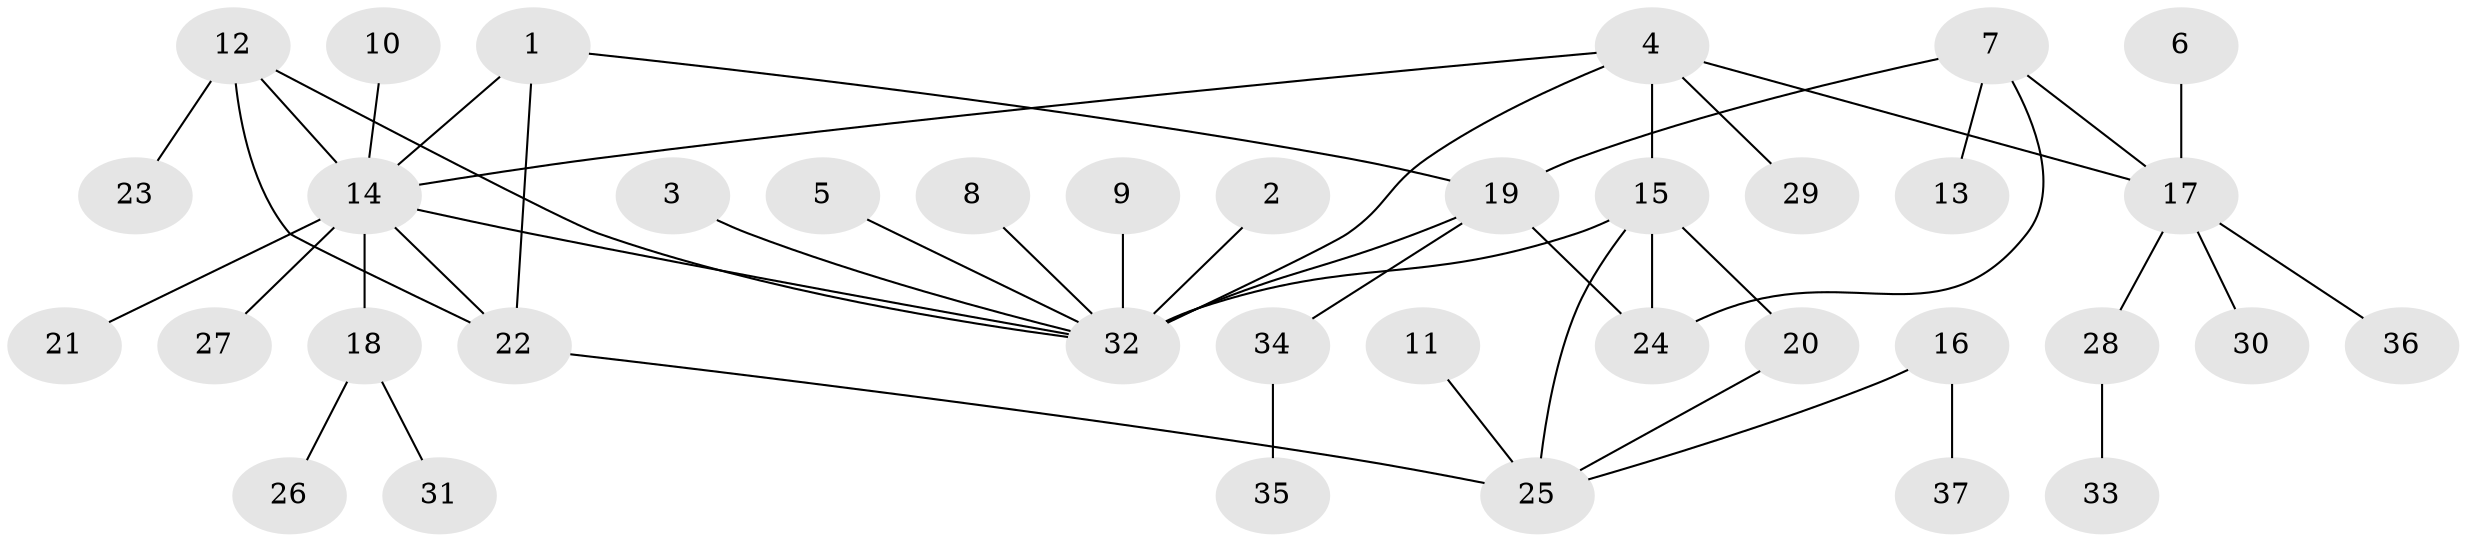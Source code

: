 // original degree distribution, {3: 0.0547945205479452, 6: 0.0684931506849315, 9: 0.0136986301369863, 5: 0.0547945205479452, 4: 0.0410958904109589, 7: 0.0273972602739726, 10: 0.0136986301369863, 1: 0.5616438356164384, 2: 0.1643835616438356}
// Generated by graph-tools (version 1.1) at 2025/50/03/09/25 03:50:29]
// undirected, 37 vertices, 47 edges
graph export_dot {
graph [start="1"]
  node [color=gray90,style=filled];
  1;
  2;
  3;
  4;
  5;
  6;
  7;
  8;
  9;
  10;
  11;
  12;
  13;
  14;
  15;
  16;
  17;
  18;
  19;
  20;
  21;
  22;
  23;
  24;
  25;
  26;
  27;
  28;
  29;
  30;
  31;
  32;
  33;
  34;
  35;
  36;
  37;
  1 -- 14 [weight=1.0];
  1 -- 19 [weight=1.0];
  1 -- 22 [weight=1.0];
  2 -- 32 [weight=1.0];
  3 -- 32 [weight=1.0];
  4 -- 14 [weight=1.0];
  4 -- 15 [weight=1.0];
  4 -- 17 [weight=2.0];
  4 -- 29 [weight=1.0];
  4 -- 32 [weight=2.0];
  5 -- 32 [weight=1.0];
  6 -- 17 [weight=1.0];
  7 -- 13 [weight=1.0];
  7 -- 17 [weight=1.0];
  7 -- 19 [weight=1.0];
  7 -- 24 [weight=1.0];
  8 -- 32 [weight=1.0];
  9 -- 32 [weight=1.0];
  10 -- 14 [weight=1.0];
  11 -- 25 [weight=1.0];
  12 -- 14 [weight=1.0];
  12 -- 22 [weight=1.0];
  12 -- 23 [weight=1.0];
  12 -- 32 [weight=1.0];
  14 -- 18 [weight=1.0];
  14 -- 21 [weight=1.0];
  14 -- 22 [weight=1.0];
  14 -- 27 [weight=1.0];
  14 -- 32 [weight=1.0];
  15 -- 20 [weight=1.0];
  15 -- 24 [weight=1.0];
  15 -- 25 [weight=1.0];
  15 -- 32 [weight=1.0];
  16 -- 25 [weight=1.0];
  16 -- 37 [weight=1.0];
  17 -- 28 [weight=1.0];
  17 -- 30 [weight=1.0];
  17 -- 36 [weight=1.0];
  18 -- 26 [weight=1.0];
  18 -- 31 [weight=1.0];
  19 -- 24 [weight=1.0];
  19 -- 32 [weight=1.0];
  19 -- 34 [weight=1.0];
  20 -- 25 [weight=1.0];
  22 -- 25 [weight=1.0];
  28 -- 33 [weight=1.0];
  34 -- 35 [weight=1.0];
}
